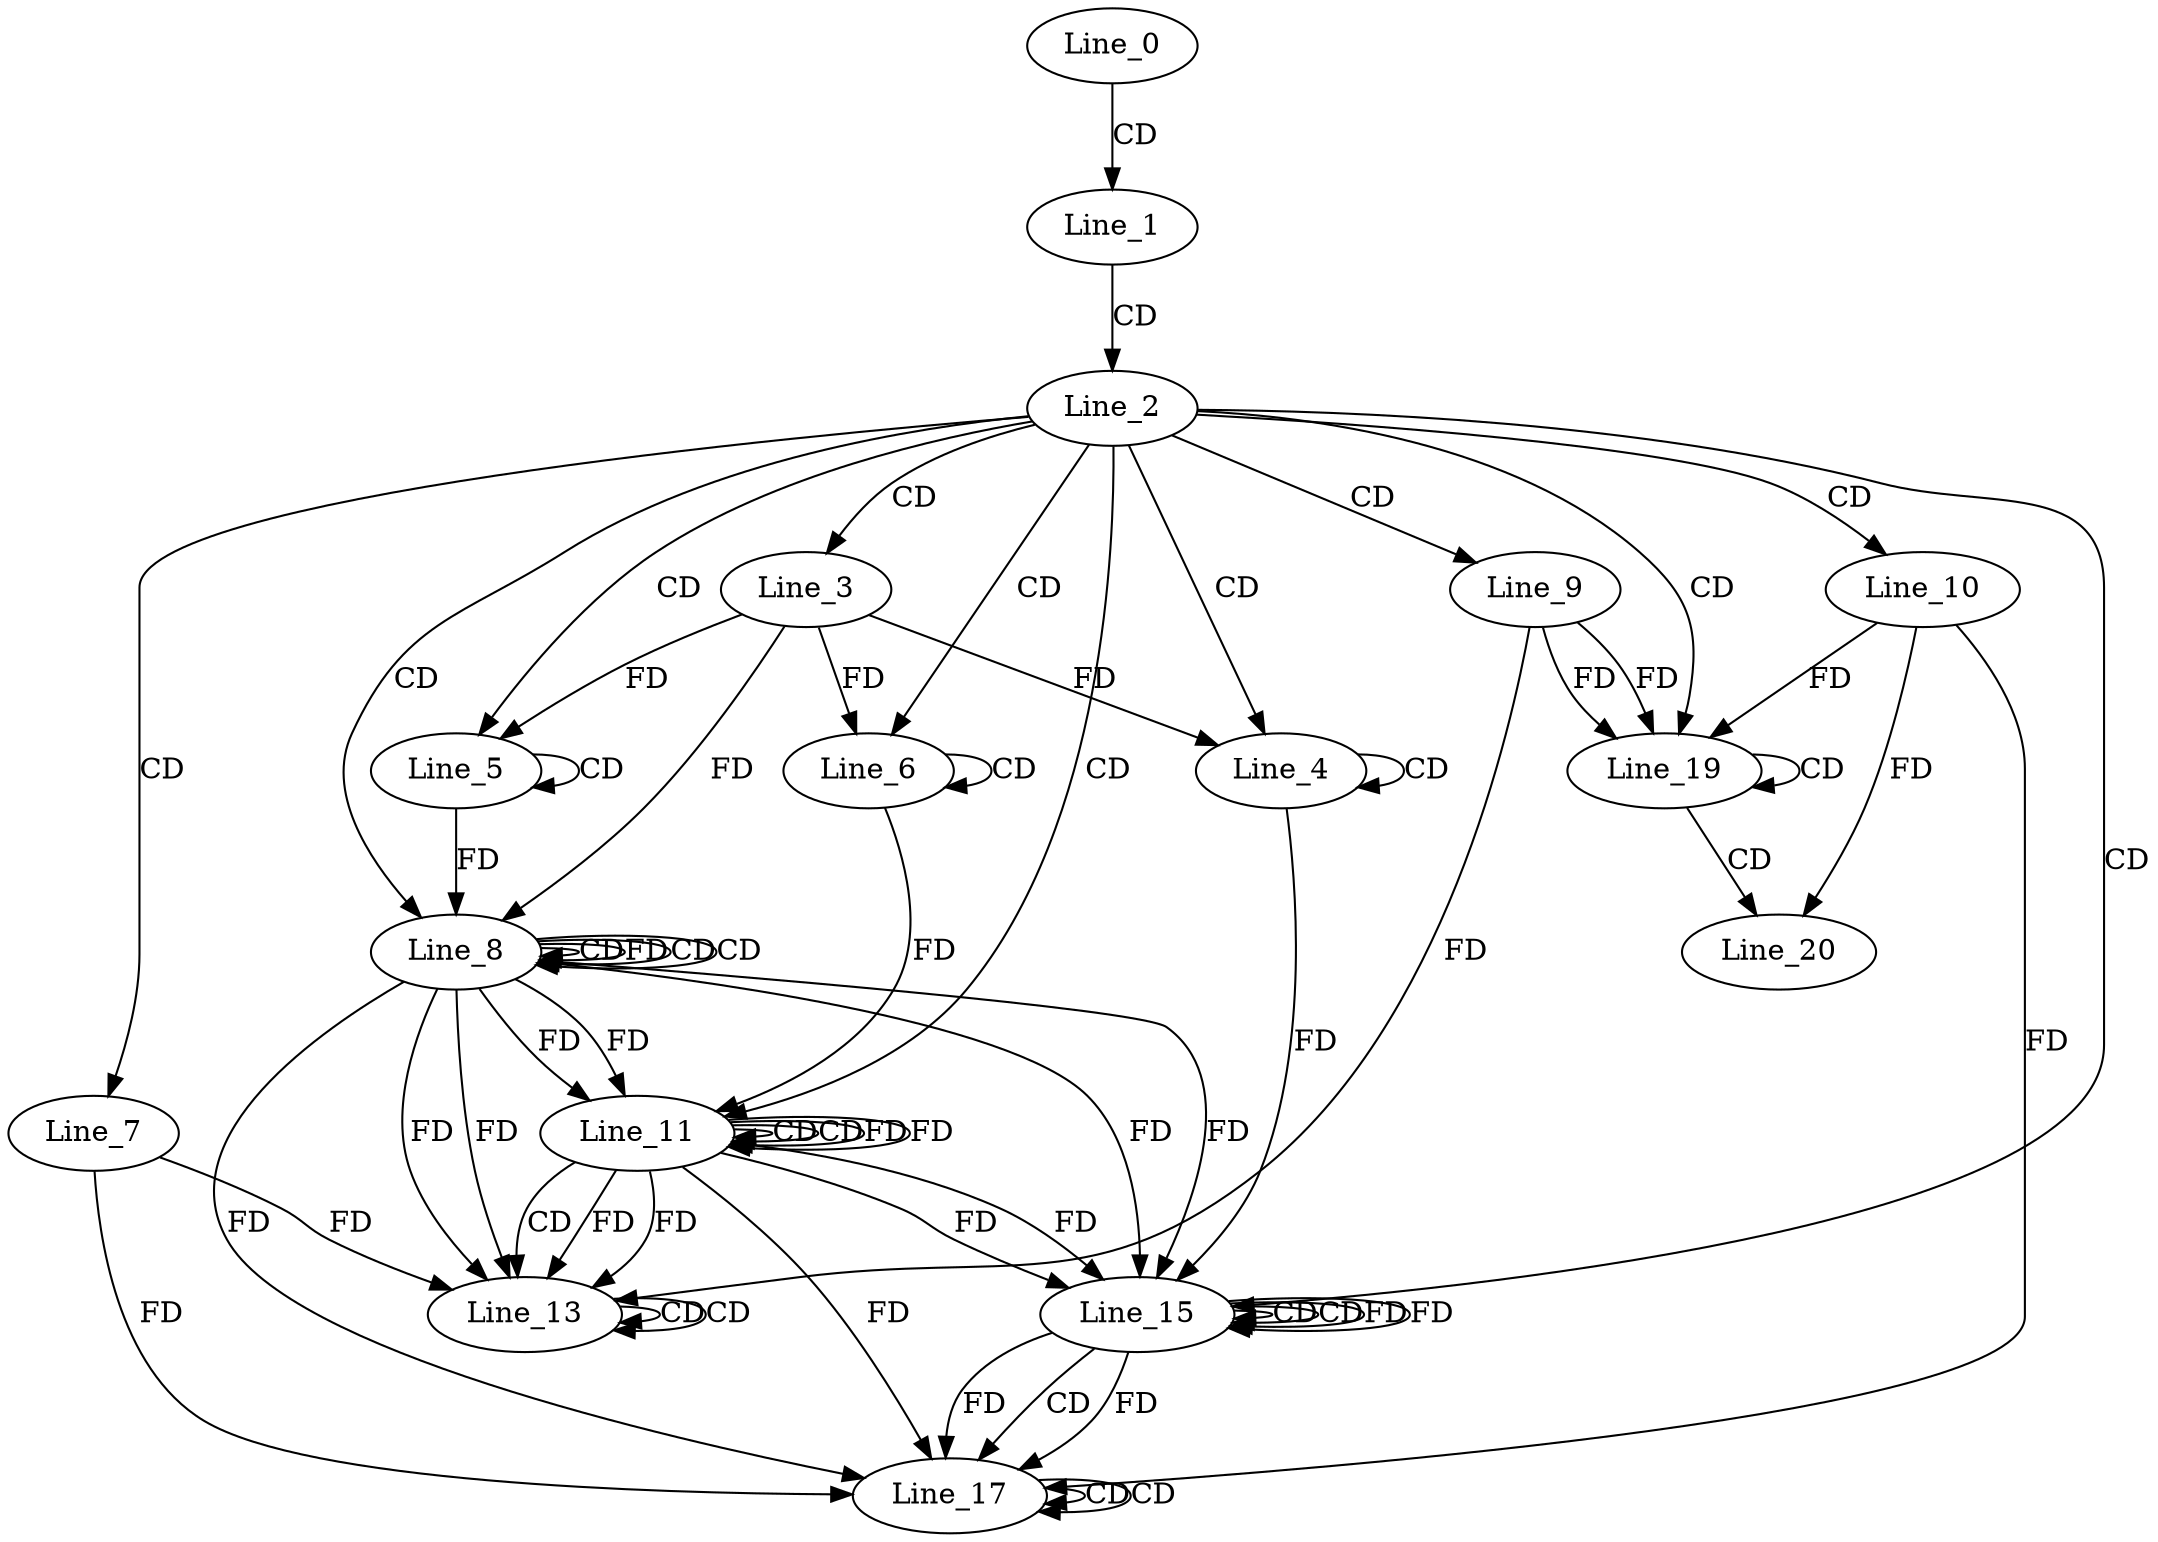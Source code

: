 digraph G {
  Line_0;
  Line_1;
  Line_2;
  Line_3;
  Line_4;
  Line_4;
  Line_5;
  Line_5;
  Line_6;
  Line_6;
  Line_7;
  Line_8;
  Line_8;
  Line_8;
  Line_8;
  Line_8;
  Line_9;
  Line_10;
  Line_11;
  Line_11;
  Line_11;
  Line_13;
  Line_13;
  Line_13;
  Line_13;
  Line_15;
  Line_15;
  Line_15;
  Line_17;
  Line_17;
  Line_17;
  Line_17;
  Line_19;
  Line_19;
  Line_20;
  Line_0 -> Line_1 [ label="CD" ];
  Line_1 -> Line_2 [ label="CD" ];
  Line_2 -> Line_3 [ label="CD" ];
  Line_2 -> Line_4 [ label="CD" ];
  Line_4 -> Line_4 [ label="CD" ];
  Line_3 -> Line_4 [ label="FD" ];
  Line_2 -> Line_5 [ label="CD" ];
  Line_5 -> Line_5 [ label="CD" ];
  Line_3 -> Line_5 [ label="FD" ];
  Line_2 -> Line_6 [ label="CD" ];
  Line_6 -> Line_6 [ label="CD" ];
  Line_3 -> Line_6 [ label="FD" ];
  Line_2 -> Line_7 [ label="CD" ];
  Line_2 -> Line_8 [ label="CD" ];
  Line_8 -> Line_8 [ label="CD" ];
  Line_5 -> Line_8 [ label="FD" ];
  Line_8 -> Line_8 [ label="FD" ];
  Line_8 -> Line_8 [ label="CD" ];
  Line_8 -> Line_8 [ label="CD" ];
  Line_3 -> Line_8 [ label="FD" ];
  Line_2 -> Line_9 [ label="CD" ];
  Line_2 -> Line_10 [ label="CD" ];
  Line_2 -> Line_11 [ label="CD" ];
  Line_11 -> Line_11 [ label="CD" ];
  Line_8 -> Line_11 [ label="FD" ];
  Line_6 -> Line_11 [ label="FD" ];
  Line_11 -> Line_11 [ label="CD" ];
  Line_11 -> Line_11 [ label="FD" ];
  Line_8 -> Line_11 [ label="FD" ];
  Line_11 -> Line_13 [ label="CD" ];
  Line_11 -> Line_13 [ label="FD" ];
  Line_8 -> Line_13 [ label="FD" ];
  Line_13 -> Line_13 [ label="CD" ];
  Line_11 -> Line_13 [ label="FD" ];
  Line_8 -> Line_13 [ label="FD" ];
  Line_7 -> Line_13 [ label="FD" ];
  Line_13 -> Line_13 [ label="CD" ];
  Line_9 -> Line_13 [ label="FD" ];
  Line_2 -> Line_15 [ label="CD" ];
  Line_15 -> Line_15 [ label="CD" ];
  Line_11 -> Line_15 [ label="FD" ];
  Line_8 -> Line_15 [ label="FD" ];
  Line_4 -> Line_15 [ label="FD" ];
  Line_15 -> Line_15 [ label="CD" ];
  Line_15 -> Line_15 [ label="FD" ];
  Line_11 -> Line_15 [ label="FD" ];
  Line_8 -> Line_15 [ label="FD" ];
  Line_15 -> Line_17 [ label="CD" ];
  Line_15 -> Line_17 [ label="FD" ];
  Line_17 -> Line_17 [ label="CD" ];
  Line_15 -> Line_17 [ label="FD" ];
  Line_11 -> Line_17 [ label="FD" ];
  Line_8 -> Line_17 [ label="FD" ];
  Line_7 -> Line_17 [ label="FD" ];
  Line_17 -> Line_17 [ label="CD" ];
  Line_10 -> Line_17 [ label="FD" ];
  Line_2 -> Line_19 [ label="CD" ];
  Line_9 -> Line_19 [ label="FD" ];
  Line_10 -> Line_19 [ label="FD" ];
  Line_19 -> Line_19 [ label="CD" ];
  Line_9 -> Line_19 [ label="FD" ];
  Line_19 -> Line_20 [ label="CD" ];
  Line_10 -> Line_20 [ label="FD" ];
  Line_11 -> Line_11 [ label="FD" ];
  Line_15 -> Line_15 [ label="FD" ];
}
